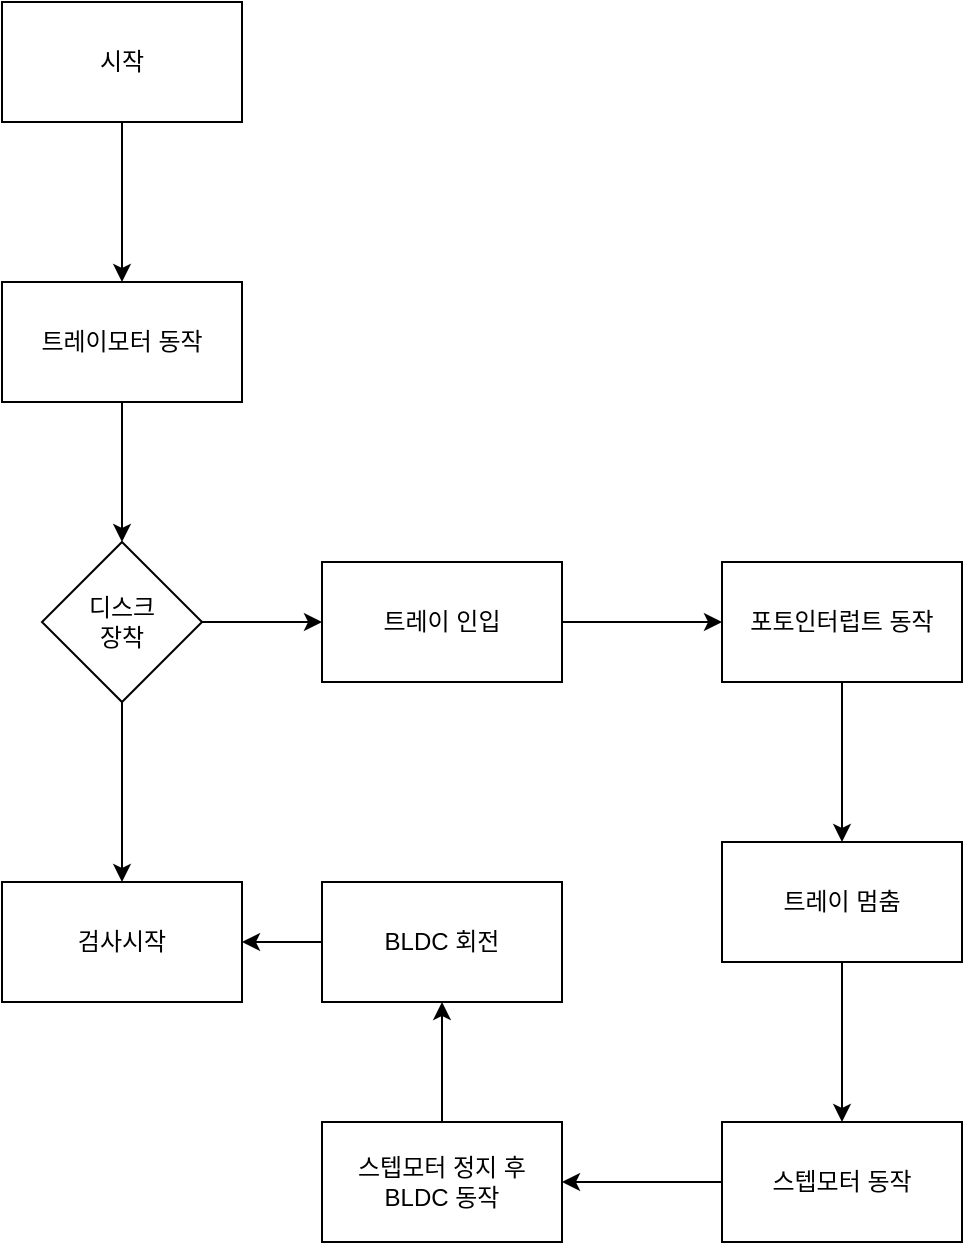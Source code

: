 <mxfile version="16.4.11" type="github">
  <diagram id="XDDx-GEk-ggE7Qq7s85F" name="Page-1">
    <mxGraphModel dx="878" dy="720" grid="1" gridSize="10" guides="1" tooltips="1" connect="1" arrows="1" fold="1" page="1" pageScale="1" pageWidth="1169" pageHeight="1654" math="0" shadow="0">
      <root>
        <mxCell id="0" />
        <mxCell id="1" parent="0" />
        <mxCell id="GZAtgEKcXVX9zS-eENgM-3" value="" style="edgeStyle=orthogonalEdgeStyle;rounded=0;orthogonalLoop=1;jettySize=auto;html=1;" edge="1" parent="1" source="GZAtgEKcXVX9zS-eENgM-1" target="GZAtgEKcXVX9zS-eENgM-2">
          <mxGeometry relative="1" as="geometry" />
        </mxCell>
        <mxCell id="GZAtgEKcXVX9zS-eENgM-1" value="시작" style="rounded=0;whiteSpace=wrap;html=1;" vertex="1" parent="1">
          <mxGeometry x="210" y="70" width="120" height="60" as="geometry" />
        </mxCell>
        <mxCell id="GZAtgEKcXVX9zS-eENgM-5" value="" style="edgeStyle=orthogonalEdgeStyle;rounded=0;orthogonalLoop=1;jettySize=auto;html=1;" edge="1" parent="1" source="GZAtgEKcXVX9zS-eENgM-2" target="GZAtgEKcXVX9zS-eENgM-4">
          <mxGeometry relative="1" as="geometry" />
        </mxCell>
        <mxCell id="GZAtgEKcXVX9zS-eENgM-2" value="트레이모터 동작" style="rounded=0;whiteSpace=wrap;html=1;" vertex="1" parent="1">
          <mxGeometry x="210" y="210" width="120" height="60" as="geometry" />
        </mxCell>
        <mxCell id="GZAtgEKcXVX9zS-eENgM-14" value="" style="edgeStyle=orthogonalEdgeStyle;rounded=0;orthogonalLoop=1;jettySize=auto;html=1;" edge="1" parent="1" source="GZAtgEKcXVX9zS-eENgM-4" target="GZAtgEKcXVX9zS-eENgM-13">
          <mxGeometry relative="1" as="geometry" />
        </mxCell>
        <mxCell id="GZAtgEKcXVX9zS-eENgM-20" value="" style="edgeStyle=orthogonalEdgeStyle;rounded=0;orthogonalLoop=1;jettySize=auto;html=1;" edge="1" parent="1" source="GZAtgEKcXVX9zS-eENgM-4" target="GZAtgEKcXVX9zS-eENgM-19">
          <mxGeometry relative="1" as="geometry" />
        </mxCell>
        <mxCell id="GZAtgEKcXVX9zS-eENgM-4" value="디스크&lt;br&gt;장착" style="rhombus;whiteSpace=wrap;html=1;rounded=0;" vertex="1" parent="1">
          <mxGeometry x="230" y="340" width="80" height="80" as="geometry" />
        </mxCell>
        <mxCell id="GZAtgEKcXVX9zS-eENgM-16" value="" style="edgeStyle=orthogonalEdgeStyle;rounded=0;orthogonalLoop=1;jettySize=auto;html=1;" edge="1" parent="1" source="GZAtgEKcXVX9zS-eENgM-13" target="GZAtgEKcXVX9zS-eENgM-15">
          <mxGeometry relative="1" as="geometry" />
        </mxCell>
        <mxCell id="GZAtgEKcXVX9zS-eENgM-13" value="트레이 인입" style="whiteSpace=wrap;html=1;rounded=0;" vertex="1" parent="1">
          <mxGeometry x="370" y="350" width="120" height="60" as="geometry" />
        </mxCell>
        <mxCell id="GZAtgEKcXVX9zS-eENgM-18" value="" style="edgeStyle=orthogonalEdgeStyle;rounded=0;orthogonalLoop=1;jettySize=auto;html=1;" edge="1" parent="1" source="GZAtgEKcXVX9zS-eENgM-15" target="GZAtgEKcXVX9zS-eENgM-17">
          <mxGeometry relative="1" as="geometry" />
        </mxCell>
        <mxCell id="GZAtgEKcXVX9zS-eENgM-15" value="포토인터럽트 동작" style="whiteSpace=wrap;html=1;rounded=0;" vertex="1" parent="1">
          <mxGeometry x="570" y="350" width="120" height="60" as="geometry" />
        </mxCell>
        <mxCell id="GZAtgEKcXVX9zS-eENgM-26" value="" style="edgeStyle=orthogonalEdgeStyle;rounded=0;orthogonalLoop=1;jettySize=auto;html=1;" edge="1" parent="1" source="GZAtgEKcXVX9zS-eENgM-17" target="GZAtgEKcXVX9zS-eENgM-25">
          <mxGeometry relative="1" as="geometry" />
        </mxCell>
        <mxCell id="GZAtgEKcXVX9zS-eENgM-17" value="트레이 멈춤" style="whiteSpace=wrap;html=1;rounded=0;" vertex="1" parent="1">
          <mxGeometry x="570" y="490" width="120" height="60" as="geometry" />
        </mxCell>
        <mxCell id="GZAtgEKcXVX9zS-eENgM-19" value="검사시작" style="whiteSpace=wrap;html=1;rounded=0;" vertex="1" parent="1">
          <mxGeometry x="210" y="510" width="120" height="60" as="geometry" />
        </mxCell>
        <mxCell id="GZAtgEKcXVX9zS-eENgM-28" value="" style="edgeStyle=orthogonalEdgeStyle;rounded=0;orthogonalLoop=1;jettySize=auto;html=1;" edge="1" parent="1" source="GZAtgEKcXVX9zS-eENgM-25" target="GZAtgEKcXVX9zS-eENgM-27">
          <mxGeometry relative="1" as="geometry" />
        </mxCell>
        <mxCell id="GZAtgEKcXVX9zS-eENgM-25" value="스텝모터 동작" style="whiteSpace=wrap;html=1;rounded=0;" vertex="1" parent="1">
          <mxGeometry x="570" y="630" width="120" height="60" as="geometry" />
        </mxCell>
        <mxCell id="GZAtgEKcXVX9zS-eENgM-35" value="" style="edgeStyle=orthogonalEdgeStyle;rounded=0;orthogonalLoop=1;jettySize=auto;html=1;" edge="1" parent="1" source="GZAtgEKcXVX9zS-eENgM-27" target="GZAtgEKcXVX9zS-eENgM-34">
          <mxGeometry relative="1" as="geometry" />
        </mxCell>
        <mxCell id="GZAtgEKcXVX9zS-eENgM-27" value="스텝모터 정지 후 BLDC 동작" style="whiteSpace=wrap;html=1;rounded=0;" vertex="1" parent="1">
          <mxGeometry x="370" y="630" width="120" height="60" as="geometry" />
        </mxCell>
        <mxCell id="GZAtgEKcXVX9zS-eENgM-36" value="" style="edgeStyle=orthogonalEdgeStyle;rounded=0;orthogonalLoop=1;jettySize=auto;html=1;" edge="1" parent="1" source="GZAtgEKcXVX9zS-eENgM-34" target="GZAtgEKcXVX9zS-eENgM-19">
          <mxGeometry relative="1" as="geometry" />
        </mxCell>
        <mxCell id="GZAtgEKcXVX9zS-eENgM-34" value="BLDC 회전" style="whiteSpace=wrap;html=1;rounded=0;" vertex="1" parent="1">
          <mxGeometry x="370" y="510" width="120" height="60" as="geometry" />
        </mxCell>
      </root>
    </mxGraphModel>
  </diagram>
</mxfile>
